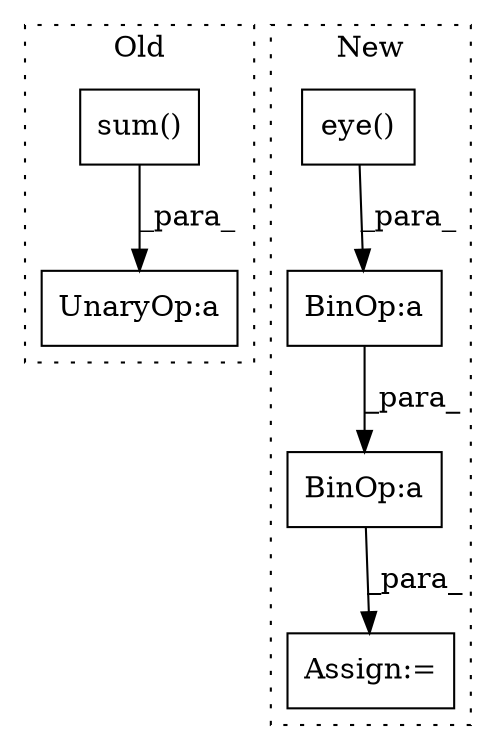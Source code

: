 digraph G {
subgraph cluster0 {
1 [label="sum()" a="75" s="7895" l="36" shape="box"];
6 [label="UnaryOp:a" a="61" s="7893" l="38" shape="box"];
label = "Old";
style="dotted";
}
subgraph cluster1 {
2 [label="eye()" a="75" s="8259,8309" l="10,19" shape="box"];
3 [label="BinOp:a" a="82" s="8503" l="3" shape="box"];
4 [label="Assign:=" a="68" s="8574" l="3" shape="box"];
5 [label="BinOp:a" a="82" s="8430" l="3" shape="box"];
label = "New";
style="dotted";
}
1 -> 6 [label="_para_"];
2 -> 5 [label="_para_"];
3 -> 4 [label="_para_"];
5 -> 3 [label="_para_"];
}